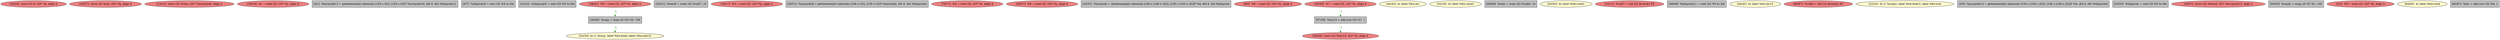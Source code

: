
digraph G {


node1028 [fillcolor=lightcoral,label="[24/25]  store i32 0, i32* %j, align 4",shape=ellipse,style=filled ]
node1030 [fillcolor=lightcoral,label="[26/27]  store i32 %inc, i32* %j, align 4",shape=ellipse,style=filled ]
node1023 [fillcolor=lightcoral,label="[12/13]  store i32 %rem, i32* %arrayidx6, align 4",shape=ellipse,style=filled ]
node1025 [fillcolor=lightcoral,label="[18/19]  %1 = load i32, i32* %j, align 4",shape=ellipse,style=filled ]
node1021 [fillcolor=grey,label="[0/1]  %arrayidx12 = getelementptr inbounds [100 x i32], [100 x i32]* %arrayidx10, i64 0, i64 %idxprom11",shape=rectangle,style=filled ]
node1018 [fillcolor=grey,label="[6/7]  %idxprom9 = sext i32 %4 to i64",shape=rectangle,style=filled ]
node1017 [fillcolor=grey,label="[14/15]  %idxprom5 = sext i32 %3 to i64",shape=rectangle,style=filled ]
node1015 [fillcolor=lemonchiffon,label="[34/35]  br i1 %cmp, label %for.body, label %for.end15",shape=ellipse,style=filled ]
node1027 [fillcolor=grey,label="[20/21]  %rem8 = srem i32 %call7, 10",shape=rectangle,style=filled ]
node1019 [fillcolor=lightcoral,label="[16/17]  %3 = load i32, i32* %j, align 4",shape=ellipse,style=filled ]
node1002 [fillcolor=grey,label="[50/51]  %arrayidx6 = getelementptr inbounds [100 x i32], [100 x i32]* %arrayidx, i64 0, i64 %idxprom5",shape=rectangle,style=filled ]
node1009 [fillcolor=lightcoral,label="[70/71]  %2 = load i32, i32* %i, align 4",shape=ellipse,style=filled ]
node1001 [fillcolor=grey,label="[39/40]  %cmp = icmp slt i32 %0, 100",shape=rectangle,style=filled ]
node999 [fillcolor=lightcoral,label="[46/47]  %6 = load i32, i32* %j, align 4",shape=ellipse,style=filled ]
node1032 [fillcolor=grey,label="[30/31]  %arrayidx = getelementptr inbounds [100 x [100 x i32]], [100 x [100 x i32]]* %a, i64 0, i64 %idxprom",shape=rectangle,style=filled ]
node1016 [fillcolor=lightcoral,label="[8/9]  %4 = load i32, i32* %i, align 4",shape=ellipse,style=filled ]
node1014 [fillcolor=lightcoral,label="[56/59]  %7 = load i32, i32* %i, align 4",shape=ellipse,style=filled ]
node997 [fillcolor=lemonchiffon,label="[42/43]  br label %for.inc",shape=ellipse,style=filled ]
node1031 [fillcolor=lemonchiffon,label="[32/33]  br label %for.cond1",shape=ellipse,style=filled ]
node1007 [fillcolor=grey,label="[68/69]  %rem = srem i32 %call4, 10",shape=rectangle,style=filled ]
node1029 [fillcolor=lightcoral,label="[28/29]  store i32 %inc14, i32* %i, align 4",shape=ellipse,style=filled ]
node1011 [fillcolor=lemonchiffon,label="[62/63]  br label %for.cond1",shape=ellipse,style=filled ]
node1022 [fillcolor=lightcoral,label="[10/11]  %call7 = call i32 @rand() #3",shape=ellipse,style=filled ]
node1000 [fillcolor=grey,label="[48/49]  %idxprom11 = sext i32 %5 to i64",shape=rectangle,style=filled ]
node998 [fillcolor=lemonchiffon,label="[44/45]  br label %for.inc13",shape=ellipse,style=filled ]
node1008 [fillcolor=lightcoral,label="[66/67]  %call4 = call i32 @rand() #3",shape=ellipse,style=filled ]
node1026 [fillcolor=lemonchiffon,label="[22/23]  br i1 %cmp2, label %for.body3, label %for.end",shape=ellipse,style=filled ]
node1020 [fillcolor=grey,label="[4/5]  %arrayidx10 = getelementptr inbounds [100 x [100 x i32]], [100 x [100 x i32]]* %b, i64 0, i64 %idxprom9",shape=rectangle,style=filled ]
node1012 [fillcolor=lightcoral,label="[38/41]  %0 = load i32, i32* %i, align 4",shape=ellipse,style=filled ]
node1003 [fillcolor=grey,label="[52/53]  %idxprom = sext i32 %2 to i64",shape=rectangle,style=filled ]
node1013 [fillcolor=lightcoral,label="[36/37]  store i32 %rem8, i32* %arrayidx12, align 4",shape=ellipse,style=filled ]
node1004 [fillcolor=grey,label="[54/55]  %cmp2 = icmp slt i32 %1, 100",shape=rectangle,style=filled ]
node1005 [fillcolor=grey,label="[57/58]  %inc14 = add nsw i32 %7, 1",shape=rectangle,style=filled ]
node1024 [fillcolor=lightcoral,label="[2/3]  %5 = load i32, i32* %j, align 4",shape=ellipse,style=filled ]
node1010 [fillcolor=lemonchiffon,label="[64/65]  br label %for.cond",shape=ellipse,style=filled ]
node1006 [fillcolor=grey,label="[60/61]  %inc = add nsw i32 %6, 1",shape=rectangle,style=filled ]

node1012->node1001 [style=dotted,color=forestgreen,label="T",fontcolor=forestgreen ]
node1014->node1005 [style=dotted,color=forestgreen,label="T",fontcolor=forestgreen ]
node1001->node1015 [style=dotted,color=forestgreen,label="T",fontcolor=forestgreen ]
node1005->node1029 [style=dotted,color=forestgreen,label="T",fontcolor=forestgreen ]


}
